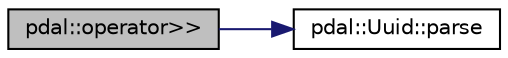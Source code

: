 digraph "pdal::operator&gt;&gt;"
{
  edge [fontname="Helvetica",fontsize="10",labelfontname="Helvetica",labelfontsize="10"];
  node [fontname="Helvetica",fontsize="10",shape=record];
  rankdir="LR";
  Node1 [label="pdal::operator\>\>",height=0.2,width=0.4,color="black", fillcolor="grey75", style="filled", fontcolor="black"];
  Node1 -> Node2 [color="midnightblue",fontsize="10",style="solid",fontname="Helvetica"];
  Node2 [label="pdal::Uuid::parse",height=0.2,width=0.4,color="black", fillcolor="white", style="filled",URL="$classpdal_1_1Uuid.html#a12e127fd47d7c7350caf55a84b3ff565"];
}
